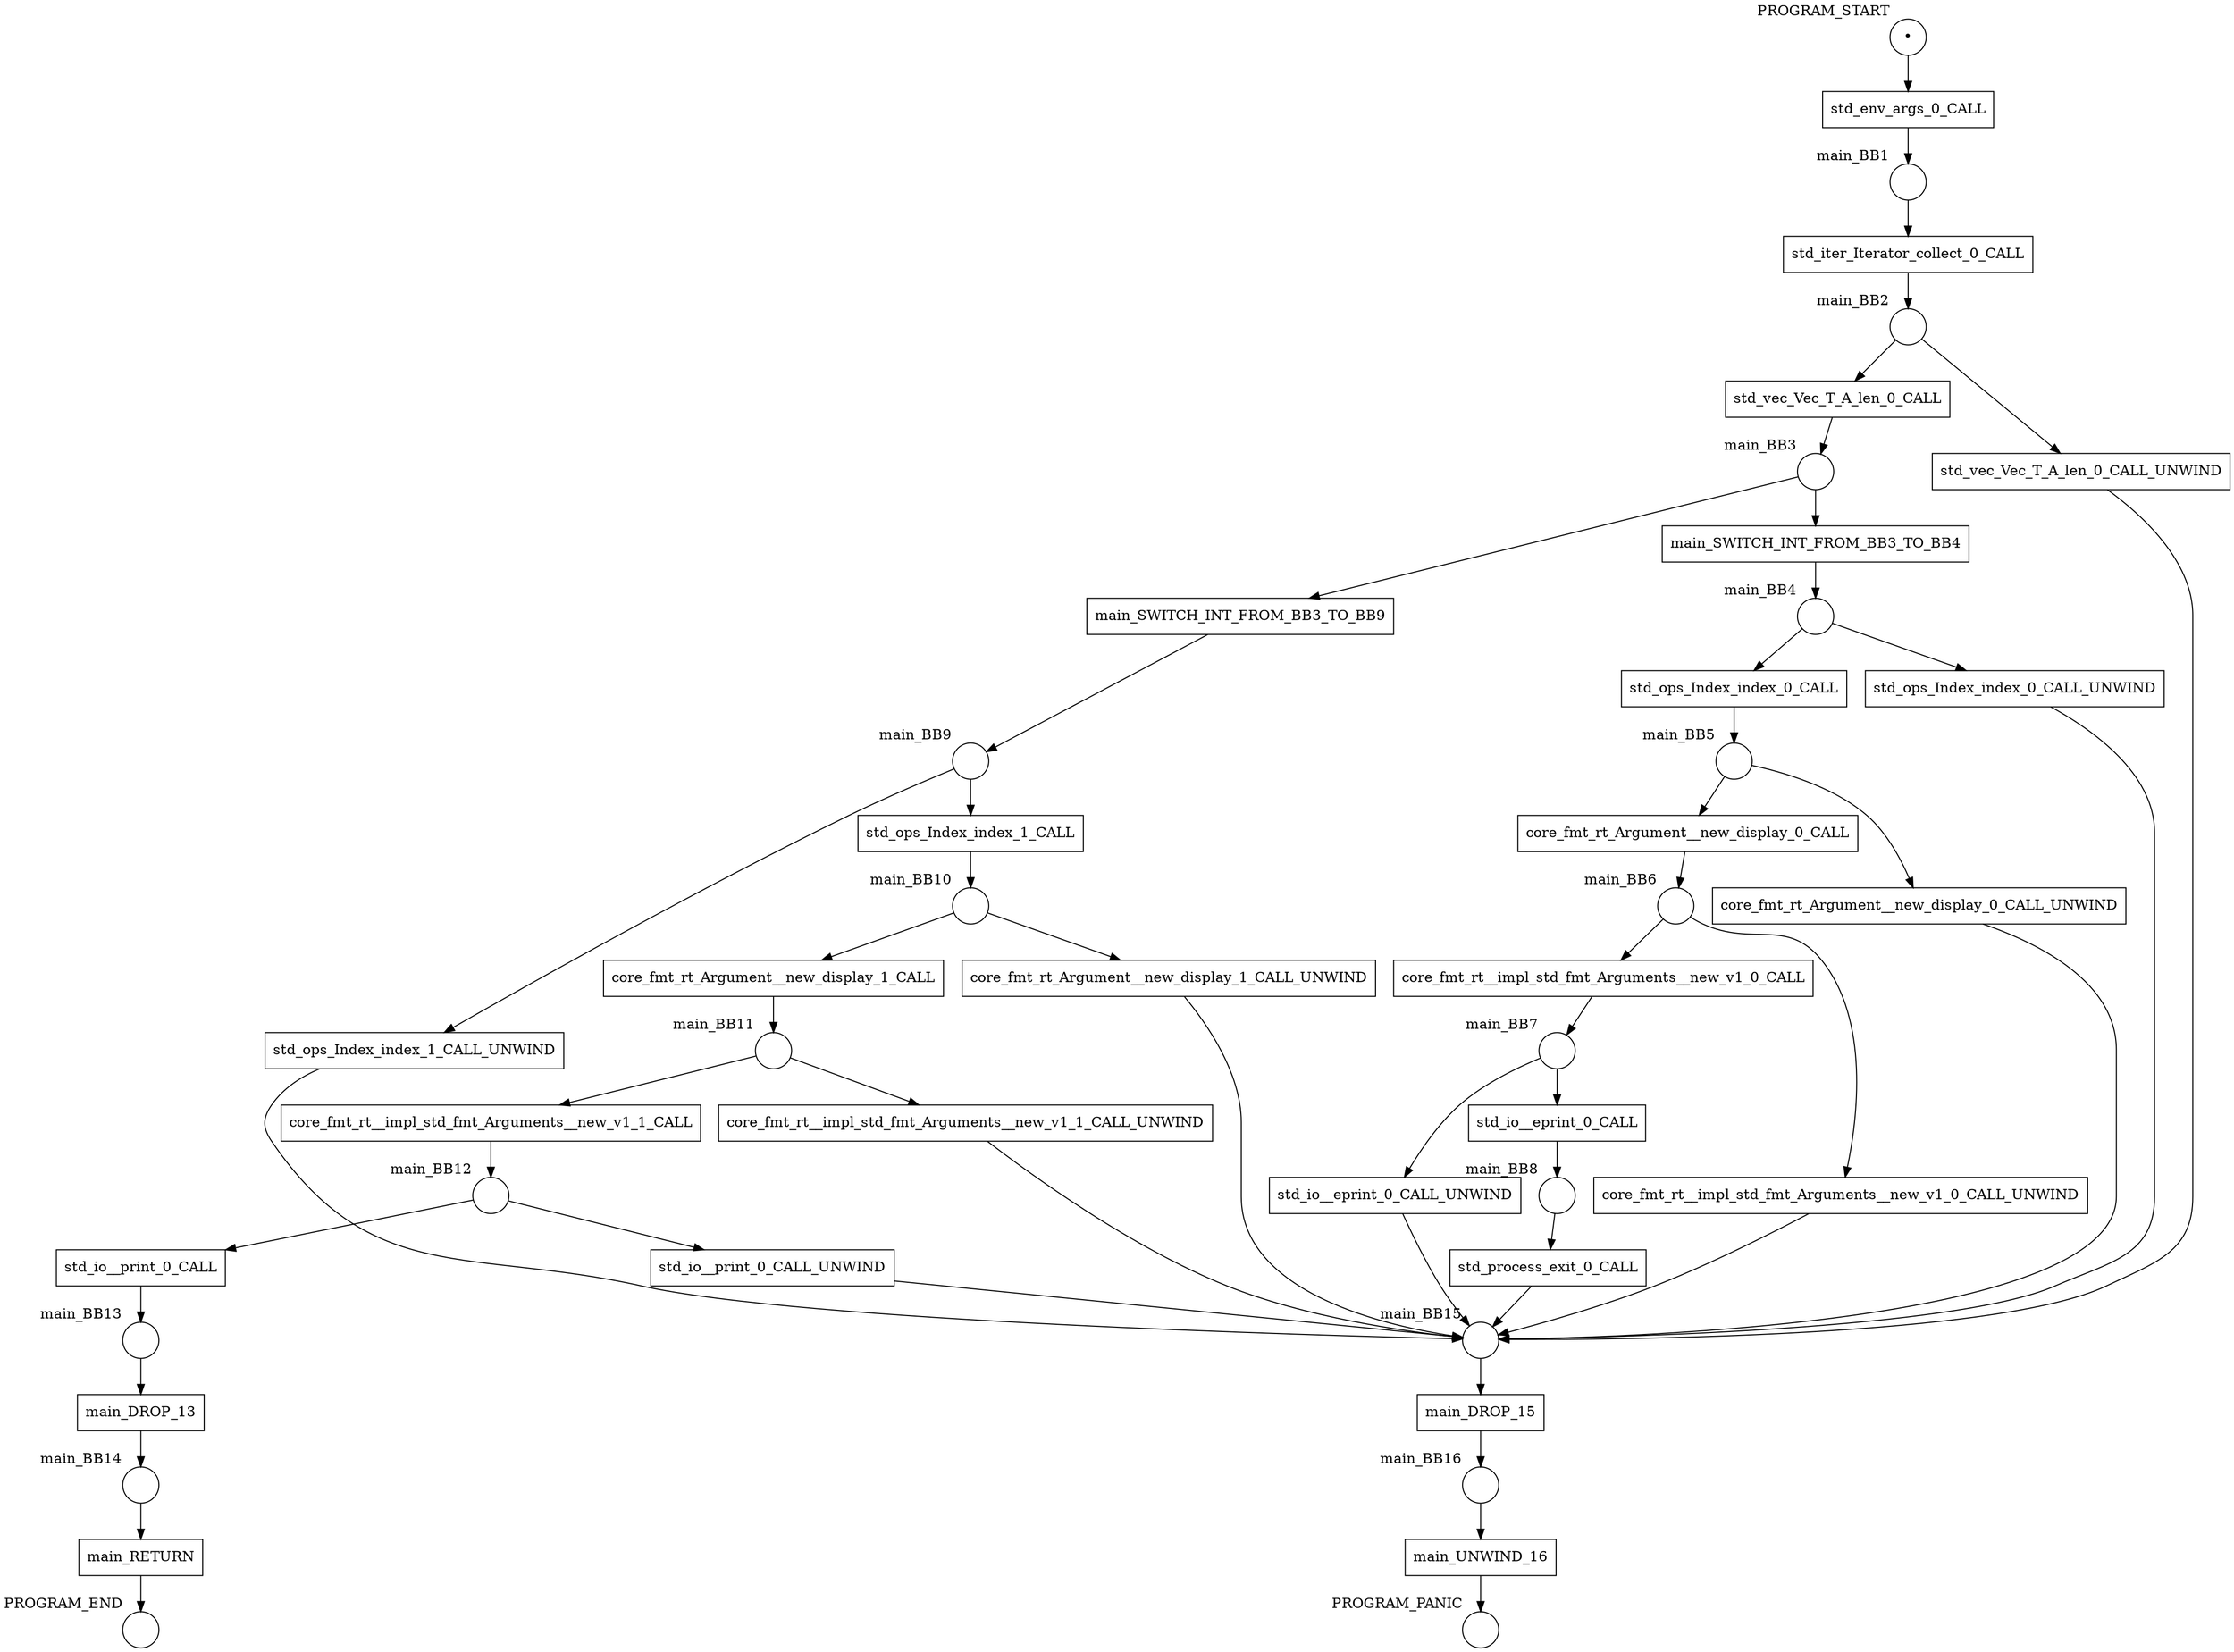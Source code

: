 digraph petrinet {
    PROGRAM_END [shape="circle" xlabel="PROGRAM_END" label=""];
    PROGRAM_PANIC [shape="circle" xlabel="PROGRAM_PANIC" label=""];
    PROGRAM_START [shape="circle" xlabel="PROGRAM_START" label="•"];
    main_BB1 [shape="circle" xlabel="main_BB1" label=""];
    main_BB10 [shape="circle" xlabel="main_BB10" label=""];
    main_BB11 [shape="circle" xlabel="main_BB11" label=""];
    main_BB12 [shape="circle" xlabel="main_BB12" label=""];
    main_BB13 [shape="circle" xlabel="main_BB13" label=""];
    main_BB14 [shape="circle" xlabel="main_BB14" label=""];
    main_BB15 [shape="circle" xlabel="main_BB15" label=""];
    main_BB16 [shape="circle" xlabel="main_BB16" label=""];
    main_BB2 [shape="circle" xlabel="main_BB2" label=""];
    main_BB3 [shape="circle" xlabel="main_BB3" label=""];
    main_BB4 [shape="circle" xlabel="main_BB4" label=""];
    main_BB5 [shape="circle" xlabel="main_BB5" label=""];
    main_BB6 [shape="circle" xlabel="main_BB6" label=""];
    main_BB7 [shape="circle" xlabel="main_BB7" label=""];
    main_BB8 [shape="circle" xlabel="main_BB8" label=""];
    main_BB9 [shape="circle" xlabel="main_BB9" label=""];
    core_fmt_rt_Argument__new_display_0_CALL [shape="box" xlabel="" label="core_fmt_rt_Argument__new_display_0_CALL"];
    core_fmt_rt_Argument__new_display_0_CALL_UNWIND [shape="box" xlabel="" label="core_fmt_rt_Argument__new_display_0_CALL_UNWIND"];
    core_fmt_rt_Argument__new_display_1_CALL [shape="box" xlabel="" label="core_fmt_rt_Argument__new_display_1_CALL"];
    core_fmt_rt_Argument__new_display_1_CALL_UNWIND [shape="box" xlabel="" label="core_fmt_rt_Argument__new_display_1_CALL_UNWIND"];
    core_fmt_rt__impl_std_fmt_Arguments__new_v1_0_CALL [shape="box" xlabel="" label="core_fmt_rt__impl_std_fmt_Arguments__new_v1_0_CALL"];
    core_fmt_rt__impl_std_fmt_Arguments__new_v1_0_CALL_UNWIND [shape="box" xlabel="" label="core_fmt_rt__impl_std_fmt_Arguments__new_v1_0_CALL_UNWIND"];
    core_fmt_rt__impl_std_fmt_Arguments__new_v1_1_CALL [shape="box" xlabel="" label="core_fmt_rt__impl_std_fmt_Arguments__new_v1_1_CALL"];
    core_fmt_rt__impl_std_fmt_Arguments__new_v1_1_CALL_UNWIND [shape="box" xlabel="" label="core_fmt_rt__impl_std_fmt_Arguments__new_v1_1_CALL_UNWIND"];
    main_DROP_13 [shape="box" xlabel="" label="main_DROP_13"];
    main_DROP_15 [shape="box" xlabel="" label="main_DROP_15"];
    main_RETURN [shape="box" xlabel="" label="main_RETURN"];
    main_SWITCH_INT_FROM_BB3_TO_BB4 [shape="box" xlabel="" label="main_SWITCH_INT_FROM_BB3_TO_BB4"];
    main_SWITCH_INT_FROM_BB3_TO_BB9 [shape="box" xlabel="" label="main_SWITCH_INT_FROM_BB3_TO_BB9"];
    main_UNWIND_16 [shape="box" xlabel="" label="main_UNWIND_16"];
    std_env_args_0_CALL [shape="box" xlabel="" label="std_env_args_0_CALL"];
    std_io__eprint_0_CALL [shape="box" xlabel="" label="std_io__eprint_0_CALL"];
    std_io__eprint_0_CALL_UNWIND [shape="box" xlabel="" label="std_io__eprint_0_CALL_UNWIND"];
    std_io__print_0_CALL [shape="box" xlabel="" label="std_io__print_0_CALL"];
    std_io__print_0_CALL_UNWIND [shape="box" xlabel="" label="std_io__print_0_CALL_UNWIND"];
    std_iter_Iterator_collect_0_CALL [shape="box" xlabel="" label="std_iter_Iterator_collect_0_CALL"];
    std_ops_Index_index_0_CALL [shape="box" xlabel="" label="std_ops_Index_index_0_CALL"];
    std_ops_Index_index_0_CALL_UNWIND [shape="box" xlabel="" label="std_ops_Index_index_0_CALL_UNWIND"];
    std_ops_Index_index_1_CALL [shape="box" xlabel="" label="std_ops_Index_index_1_CALL"];
    std_ops_Index_index_1_CALL_UNWIND [shape="box" xlabel="" label="std_ops_Index_index_1_CALL_UNWIND"];
    std_process_exit_0_CALL [shape="box" xlabel="" label="std_process_exit_0_CALL"];
    std_vec_Vec_T_A_len_0_CALL [shape="box" xlabel="" label="std_vec_Vec_T_A_len_0_CALL"];
    std_vec_Vec_T_A_len_0_CALL_UNWIND [shape="box" xlabel="" label="std_vec_Vec_T_A_len_0_CALL_UNWIND"];
    PROGRAM_START -> std_env_args_0_CALL;
    main_BB1 -> std_iter_Iterator_collect_0_CALL;
    main_BB10 -> core_fmt_rt_Argument__new_display_1_CALL;
    main_BB10 -> core_fmt_rt_Argument__new_display_1_CALL_UNWIND;
    main_BB11 -> core_fmt_rt__impl_std_fmt_Arguments__new_v1_1_CALL;
    main_BB11 -> core_fmt_rt__impl_std_fmt_Arguments__new_v1_1_CALL_UNWIND;
    main_BB12 -> std_io__print_0_CALL;
    main_BB12 -> std_io__print_0_CALL_UNWIND;
    main_BB13 -> main_DROP_13;
    main_BB14 -> main_RETURN;
    main_BB15 -> main_DROP_15;
    main_BB16 -> main_UNWIND_16;
    main_BB2 -> std_vec_Vec_T_A_len_0_CALL;
    main_BB2 -> std_vec_Vec_T_A_len_0_CALL_UNWIND;
    main_BB3 -> main_SWITCH_INT_FROM_BB3_TO_BB4;
    main_BB3 -> main_SWITCH_INT_FROM_BB3_TO_BB9;
    main_BB4 -> std_ops_Index_index_0_CALL;
    main_BB4 -> std_ops_Index_index_0_CALL_UNWIND;
    main_BB5 -> core_fmt_rt_Argument__new_display_0_CALL;
    main_BB5 -> core_fmt_rt_Argument__new_display_0_CALL_UNWIND;
    main_BB6 -> core_fmt_rt__impl_std_fmt_Arguments__new_v1_0_CALL;
    main_BB6 -> core_fmt_rt__impl_std_fmt_Arguments__new_v1_0_CALL_UNWIND;
    main_BB7 -> std_io__eprint_0_CALL;
    main_BB7 -> std_io__eprint_0_CALL_UNWIND;
    main_BB8 -> std_process_exit_0_CALL;
    main_BB9 -> std_ops_Index_index_1_CALL;
    main_BB9 -> std_ops_Index_index_1_CALL_UNWIND;
    core_fmt_rt_Argument__new_display_0_CALL -> main_BB6;
    core_fmt_rt_Argument__new_display_0_CALL_UNWIND -> main_BB15;
    core_fmt_rt_Argument__new_display_1_CALL -> main_BB11;
    core_fmt_rt_Argument__new_display_1_CALL_UNWIND -> main_BB15;
    core_fmt_rt__impl_std_fmt_Arguments__new_v1_0_CALL -> main_BB7;
    core_fmt_rt__impl_std_fmt_Arguments__new_v1_0_CALL_UNWIND -> main_BB15;
    core_fmt_rt__impl_std_fmt_Arguments__new_v1_1_CALL -> main_BB12;
    core_fmt_rt__impl_std_fmt_Arguments__new_v1_1_CALL_UNWIND -> main_BB15;
    main_DROP_13 -> main_BB14;
    main_DROP_15 -> main_BB16;
    main_RETURN -> PROGRAM_END;
    main_SWITCH_INT_FROM_BB3_TO_BB4 -> main_BB4;
    main_SWITCH_INT_FROM_BB3_TO_BB9 -> main_BB9;
    main_UNWIND_16 -> PROGRAM_PANIC;
    std_env_args_0_CALL -> main_BB1;
    std_io__eprint_0_CALL -> main_BB8;
    std_io__eprint_0_CALL_UNWIND -> main_BB15;
    std_io__print_0_CALL -> main_BB13;
    std_io__print_0_CALL_UNWIND -> main_BB15;
    std_iter_Iterator_collect_0_CALL -> main_BB2;
    std_ops_Index_index_0_CALL -> main_BB5;
    std_ops_Index_index_0_CALL_UNWIND -> main_BB15;
    std_ops_Index_index_1_CALL -> main_BB10;
    std_ops_Index_index_1_CALL_UNWIND -> main_BB15;
    std_process_exit_0_CALL -> main_BB15;
    std_vec_Vec_T_A_len_0_CALL -> main_BB3;
    std_vec_Vec_T_A_len_0_CALL_UNWIND -> main_BB15;
}
